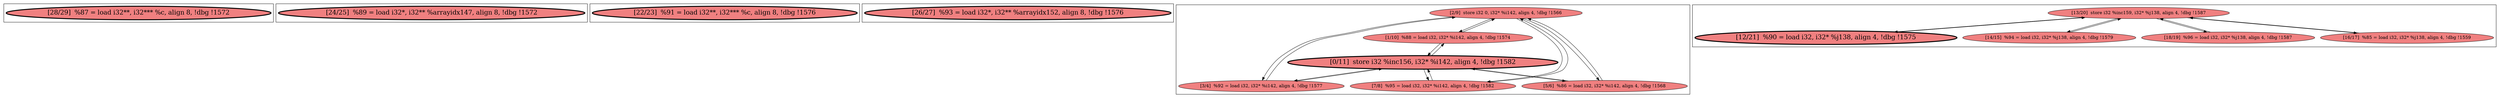 
digraph G {





subgraph cluster4 {


node2481 [penwidth=3.0,fontsize=20,fillcolor=lightcoral,label="[28/29]  %87 = load i32**, i32*** %c, align 8, !dbg !1572",shape=ellipse,style=filled ]



}

subgraph cluster3 {


node2480 [penwidth=3.0,fontsize=20,fillcolor=lightcoral,label="[24/25]  %89 = load i32*, i32** %arrayidx147, align 8, !dbg !1572",shape=ellipse,style=filled ]



}

subgraph cluster2 {


node2479 [penwidth=3.0,fontsize=20,fillcolor=lightcoral,label="[22/23]  %91 = load i32**, i32*** %c, align 8, !dbg !1576",shape=ellipse,style=filled ]



}

subgraph cluster5 {


node2482 [penwidth=3.0,fontsize=20,fillcolor=lightcoral,label="[26/27]  %93 = load i32*, i32** %arrayidx152, align 8, !dbg !1576",shape=ellipse,style=filled ]



}

subgraph cluster0 {


node2472 [fillcolor=lightcoral,label="[2/9]  store i32 0, i32* %i142, align 4, !dbg !1566",shape=ellipse,style=filled ]
node2473 [fillcolor=lightcoral,label="[1/10]  %88 = load i32, i32* %i142, align 4, !dbg !1574",shape=ellipse,style=filled ]
node2470 [fillcolor=lightcoral,label="[3/4]  %92 = load i32, i32* %i142, align 4, !dbg !1577",shape=ellipse,style=filled ]
node2468 [fillcolor=lightcoral,label="[7/8]  %95 = load i32, i32* %i142, align 4, !dbg !1582",shape=ellipse,style=filled ]
node2471 [penwidth=3.0,fontsize=20,fillcolor=lightcoral,label="[0/11]  store i32 %inc156, i32* %i142, align 4, !dbg !1582",shape=ellipse,style=filled ]
node2469 [fillcolor=lightcoral,label="[5/6]  %86 = load i32, i32* %i142, align 4, !dbg !1568",shape=ellipse,style=filled ]

node2470->node2471 [ ]
node2469->node2471 [ ]
node2471->node2469 [ ]
node2472->node2470 [ ]
node2471->node2470 [ ]
node2469->node2472 [ ]
node2472->node2469 [ ]
node2470->node2472 [ ]
node2468->node2471 [ ]
node2471->node2468 [ ]
node2472->node2473 [ ]
node2473->node2472 [ ]
node2473->node2471 [ ]
node2472->node2468 [ ]
node2471->node2473 [ ]
node2468->node2472 [ ]


}

subgraph cluster1 {


node2478 [fillcolor=lightcoral,label="[13/20]  store i32 %inc159, i32* %j138, align 4, !dbg !1587",shape=ellipse,style=filled ]
node2477 [penwidth=3.0,fontsize=20,fillcolor=lightcoral,label="[12/21]  %90 = load i32, i32* %j138, align 4, !dbg !1575",shape=ellipse,style=filled ]
node2476 [fillcolor=lightcoral,label="[14/15]  %94 = load i32, i32* %j138, align 4, !dbg !1579",shape=ellipse,style=filled ]
node2474 [fillcolor=lightcoral,label="[18/19]  %96 = load i32, i32* %j138, align 4, !dbg !1587",shape=ellipse,style=filled ]
node2475 [fillcolor=lightcoral,label="[16/17]  %85 = load i32, i32* %j138, align 4, !dbg !1559",shape=ellipse,style=filled ]

node2476->node2478 [ ]
node2478->node2475 [ ]
node2478->node2474 [ ]
node2474->node2478 [ ]
node2475->node2478 [ ]
node2478->node2477 [ ]
node2478->node2476 [ ]
node2477->node2478 [ ]


}

}
